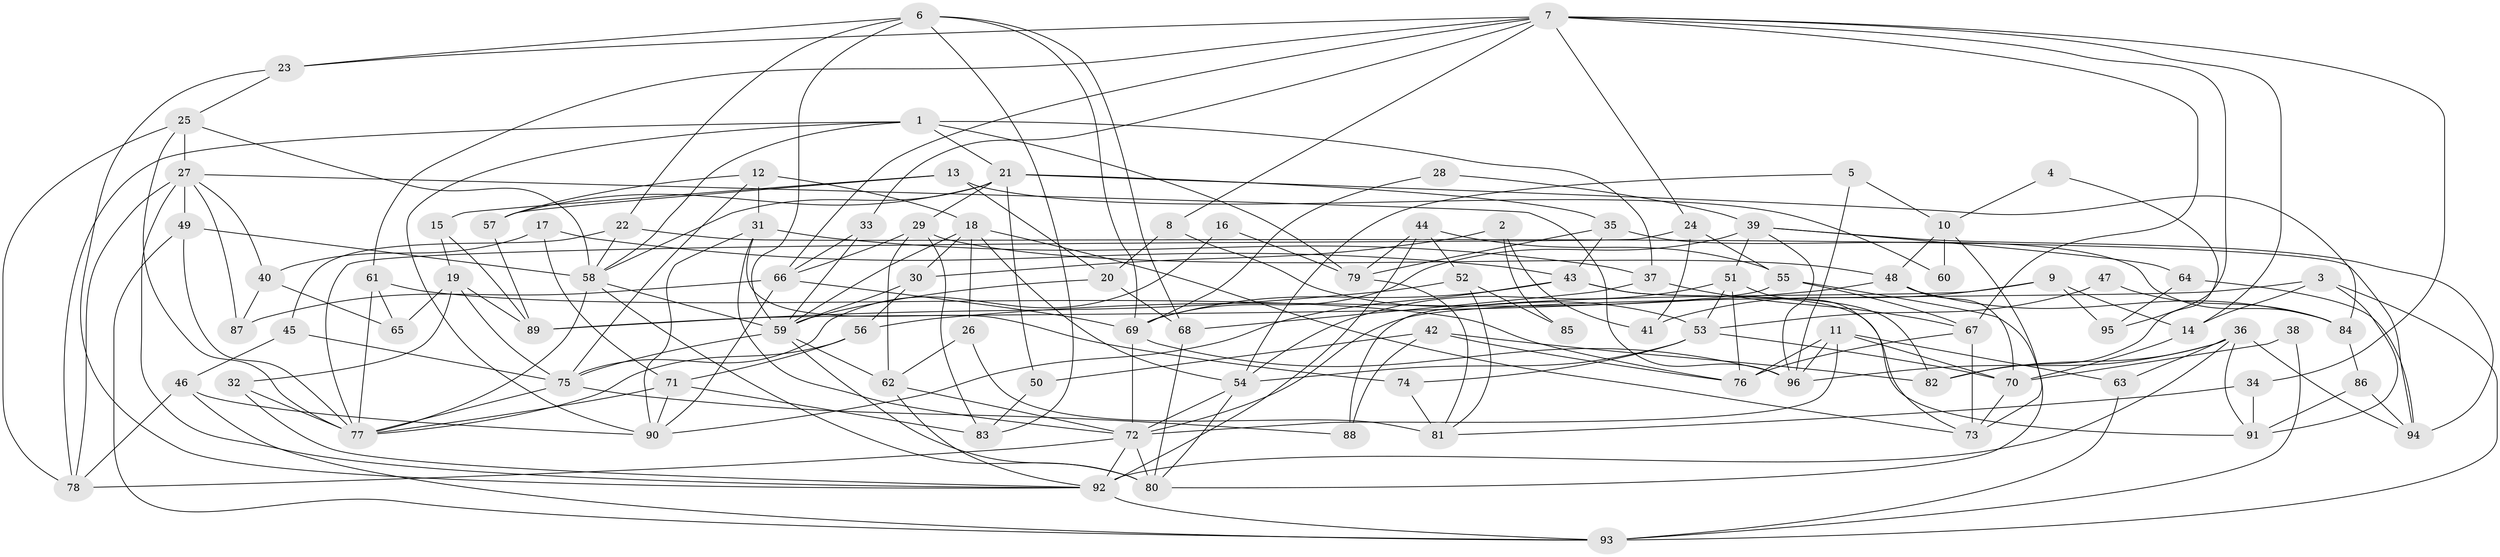 // original degree distribution, {6: 0.10218978102189781, 4: 0.21897810218978103, 3: 0.31386861313868614, 2: 0.12408759124087591, 10: 0.0072992700729927005, 5: 0.20437956204379562, 7: 0.014598540145985401, 8: 0.0072992700729927005, 9: 0.0072992700729927005}
// Generated by graph-tools (version 1.1) at 2025/37/03/04/25 23:37:12]
// undirected, 96 vertices, 220 edges
graph export_dot {
  node [color=gray90,style=filled];
  1;
  2;
  3;
  4;
  5;
  6;
  7;
  8;
  9;
  10;
  11;
  12;
  13;
  14;
  15;
  16;
  17;
  18;
  19;
  20;
  21;
  22;
  23;
  24;
  25;
  26;
  27;
  28;
  29;
  30;
  31;
  32;
  33;
  34;
  35;
  36;
  37;
  38;
  39;
  40;
  41;
  42;
  43;
  44;
  45;
  46;
  47;
  48;
  49;
  50;
  51;
  52;
  53;
  54;
  55;
  56;
  57;
  58;
  59;
  60;
  61;
  62;
  63;
  64;
  65;
  66;
  67;
  68;
  69;
  70;
  71;
  72;
  73;
  74;
  75;
  76;
  77;
  78;
  79;
  80;
  81;
  82;
  83;
  84;
  85;
  86;
  87;
  88;
  89;
  90;
  91;
  92;
  93;
  94;
  95;
  96;
  1 -- 21 [weight=1.0];
  1 -- 37 [weight=1.0];
  1 -- 58 [weight=1.0];
  1 -- 78 [weight=1.0];
  1 -- 79 [weight=1.0];
  1 -- 90 [weight=1.0];
  2 -- 30 [weight=1.0];
  2 -- 41 [weight=1.0];
  2 -- 85 [weight=1.0];
  3 -- 14 [weight=1.0];
  3 -- 72 [weight=1.0];
  3 -- 91 [weight=1.0];
  3 -- 93 [weight=1.0];
  4 -- 10 [weight=1.0];
  4 -- 82 [weight=1.0];
  5 -- 10 [weight=1.0];
  5 -- 54 [weight=1.0];
  5 -- 96 [weight=1.0];
  6 -- 22 [weight=1.0];
  6 -- 23 [weight=1.0];
  6 -- 59 [weight=1.0];
  6 -- 68 [weight=1.0];
  6 -- 69 [weight=1.0];
  6 -- 83 [weight=1.0];
  7 -- 8 [weight=1.0];
  7 -- 14 [weight=1.0];
  7 -- 23 [weight=1.0];
  7 -- 24 [weight=1.0];
  7 -- 33 [weight=1.0];
  7 -- 34 [weight=1.0];
  7 -- 61 [weight=1.0];
  7 -- 66 [weight=1.0];
  7 -- 67 [weight=1.0];
  7 -- 95 [weight=1.0];
  8 -- 20 [weight=1.0];
  8 -- 53 [weight=1.0];
  9 -- 14 [weight=1.0];
  9 -- 41 [weight=1.0];
  9 -- 88 [weight=1.0];
  9 -- 95 [weight=1.0];
  10 -- 48 [weight=1.0];
  10 -- 60 [weight=1.0];
  10 -- 73 [weight=1.0];
  11 -- 63 [weight=1.0];
  11 -- 70 [weight=1.0];
  11 -- 72 [weight=1.0];
  11 -- 76 [weight=1.0];
  11 -- 96 [weight=1.0];
  12 -- 18 [weight=1.0];
  12 -- 31 [weight=2.0];
  12 -- 57 [weight=1.0];
  12 -- 75 [weight=1.0];
  13 -- 15 [weight=1.0];
  13 -- 20 [weight=1.0];
  13 -- 57 [weight=1.0];
  13 -- 60 [weight=1.0];
  14 -- 70 [weight=1.0];
  15 -- 19 [weight=1.0];
  15 -- 89 [weight=1.0];
  16 -- 75 [weight=1.0];
  16 -- 79 [weight=1.0];
  17 -- 40 [weight=1.0];
  17 -- 43 [weight=1.0];
  17 -- 71 [weight=1.0];
  18 -- 26 [weight=1.0];
  18 -- 30 [weight=1.0];
  18 -- 54 [weight=1.0];
  18 -- 59 [weight=1.0];
  18 -- 73 [weight=1.0];
  19 -- 32 [weight=1.0];
  19 -- 65 [weight=1.0];
  19 -- 75 [weight=1.0];
  19 -- 89 [weight=1.0];
  20 -- 59 [weight=1.0];
  20 -- 68 [weight=1.0];
  21 -- 29 [weight=1.0];
  21 -- 35 [weight=1.0];
  21 -- 50 [weight=1.0];
  21 -- 57 [weight=1.0];
  21 -- 58 [weight=1.0];
  21 -- 84 [weight=1.0];
  22 -- 45 [weight=1.0];
  22 -- 58 [weight=1.0];
  22 -- 94 [weight=1.0];
  23 -- 25 [weight=1.0];
  23 -- 92 [weight=1.0];
  24 -- 41 [weight=1.0];
  24 -- 55 [weight=2.0];
  24 -- 77 [weight=1.0];
  25 -- 27 [weight=1.0];
  25 -- 58 [weight=1.0];
  25 -- 77 [weight=1.0];
  25 -- 78 [weight=1.0];
  26 -- 62 [weight=1.0];
  26 -- 81 [weight=2.0];
  27 -- 40 [weight=1.0];
  27 -- 49 [weight=1.0];
  27 -- 78 [weight=2.0];
  27 -- 87 [weight=1.0];
  27 -- 92 [weight=1.0];
  27 -- 96 [weight=1.0];
  28 -- 39 [weight=1.0];
  28 -- 69 [weight=1.0];
  29 -- 48 [weight=1.0];
  29 -- 62 [weight=1.0];
  29 -- 66 [weight=1.0];
  29 -- 83 [weight=1.0];
  30 -- 56 [weight=1.0];
  30 -- 59 [weight=1.0];
  31 -- 37 [weight=1.0];
  31 -- 72 [weight=1.0];
  31 -- 74 [weight=1.0];
  31 -- 90 [weight=1.0];
  32 -- 77 [weight=1.0];
  32 -- 92 [weight=1.0];
  33 -- 59 [weight=1.0];
  33 -- 66 [weight=1.0];
  34 -- 81 [weight=1.0];
  34 -- 91 [weight=1.0];
  35 -- 43 [weight=1.0];
  35 -- 79 [weight=1.0];
  35 -- 84 [weight=1.0];
  36 -- 63 [weight=1.0];
  36 -- 82 [weight=1.0];
  36 -- 91 [weight=1.0];
  36 -- 92 [weight=1.0];
  36 -- 94 [weight=1.0];
  36 -- 96 [weight=1.0];
  37 -- 67 [weight=1.0];
  37 -- 68 [weight=1.0];
  38 -- 70 [weight=1.0];
  38 -- 93 [weight=1.0];
  39 -- 51 [weight=1.0];
  39 -- 64 [weight=1.0];
  39 -- 69 [weight=1.0];
  39 -- 94 [weight=1.0];
  39 -- 96 [weight=1.0];
  40 -- 65 [weight=1.0];
  40 -- 87 [weight=1.0];
  42 -- 50 [weight=1.0];
  42 -- 76 [weight=1.0];
  42 -- 82 [weight=1.0];
  42 -- 88 [weight=1.0];
  43 -- 69 [weight=1.0];
  43 -- 82 [weight=1.0];
  43 -- 90 [weight=1.0];
  43 -- 91 [weight=1.0];
  44 -- 52 [weight=1.0];
  44 -- 55 [weight=1.0];
  44 -- 79 [weight=1.0];
  44 -- 92 [weight=1.0];
  45 -- 46 [weight=1.0];
  45 -- 75 [weight=1.0];
  46 -- 78 [weight=1.0];
  46 -- 90 [weight=1.0];
  46 -- 93 [weight=1.0];
  47 -- 53 [weight=1.0];
  47 -- 84 [weight=1.0];
  48 -- 56 [weight=1.0];
  48 -- 70 [weight=2.0];
  48 -- 84 [weight=1.0];
  49 -- 58 [weight=1.0];
  49 -- 77 [weight=1.0];
  49 -- 93 [weight=1.0];
  50 -- 83 [weight=1.0];
  51 -- 53 [weight=1.0];
  51 -- 54 [weight=1.0];
  51 -- 73 [weight=1.0];
  51 -- 76 [weight=1.0];
  52 -- 81 [weight=1.0];
  52 -- 85 [weight=1.0];
  52 -- 89 [weight=1.0];
  53 -- 54 [weight=1.0];
  53 -- 70 [weight=1.0];
  53 -- 74 [weight=1.0];
  54 -- 72 [weight=2.0];
  54 -- 80 [weight=1.0];
  55 -- 67 [weight=2.0];
  55 -- 80 [weight=1.0];
  55 -- 89 [weight=1.0];
  56 -- 71 [weight=1.0];
  56 -- 77 [weight=1.0];
  57 -- 89 [weight=1.0];
  58 -- 59 [weight=1.0];
  58 -- 77 [weight=1.0];
  58 -- 80 [weight=1.0];
  59 -- 62 [weight=1.0];
  59 -- 75 [weight=1.0];
  59 -- 80 [weight=2.0];
  61 -- 65 [weight=1.0];
  61 -- 76 [weight=1.0];
  61 -- 77 [weight=1.0];
  62 -- 72 [weight=1.0];
  62 -- 92 [weight=1.0];
  63 -- 93 [weight=1.0];
  64 -- 94 [weight=1.0];
  64 -- 95 [weight=1.0];
  66 -- 69 [weight=1.0];
  66 -- 87 [weight=1.0];
  66 -- 90 [weight=1.0];
  67 -- 73 [weight=1.0];
  67 -- 76 [weight=1.0];
  68 -- 80 [weight=1.0];
  69 -- 72 [weight=1.0];
  69 -- 96 [weight=1.0];
  70 -- 73 [weight=1.0];
  71 -- 77 [weight=1.0];
  71 -- 83 [weight=1.0];
  71 -- 90 [weight=1.0];
  72 -- 78 [weight=1.0];
  72 -- 80 [weight=1.0];
  72 -- 92 [weight=2.0];
  74 -- 81 [weight=1.0];
  75 -- 77 [weight=1.0];
  75 -- 88 [weight=1.0];
  79 -- 81 [weight=1.0];
  84 -- 86 [weight=1.0];
  86 -- 91 [weight=1.0];
  86 -- 94 [weight=1.0];
  92 -- 93 [weight=1.0];
}
